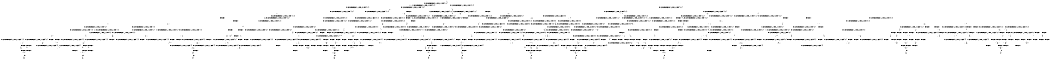 digraph BCG {
size = "7, 10.5";
center = TRUE;
node [shape = circle];
0 [peripheries = 2];
0 -> 1 [label = "EX !0 !ATOMIC_EXCH_BRANCH (1, +0, TRUE, +0, 3, TRUE) !{0, 1, 2}"];
0 -> 2 [label = "EX !2 !ATOMIC_EXCH_BRANCH (1, +0, TRUE, +0, 1, TRUE) !{0, 1, 2}"];
0 -> 3 [label = "EX !1 !ATOMIC_EXCH_BRANCH (1, +1, TRUE, +0, 2, TRUE) !{0, 1, 2}"];
0 -> 4 [label = "EX !0 !ATOMIC_EXCH_BRANCH (1, +0, TRUE, +0, 3, TRUE) !{0, 1, 2}"];
1 -> 5 [label = "EX !2 !ATOMIC_EXCH_BRANCH (1, +0, TRUE, +0, 1, TRUE) !{0, 1, 2}"];
1 -> 6 [label = "EX !1 !ATOMIC_EXCH_BRANCH (1, +1, TRUE, +0, 2, TRUE) !{0, 1, 2}"];
1 -> 7 [label = "TERMINATE !0"];
2 -> 2 [label = "EX !2 !ATOMIC_EXCH_BRANCH (1, +0, TRUE, +0, 1, TRUE) !{0, 1, 2}"];
2 -> 5 [label = "EX !0 !ATOMIC_EXCH_BRANCH (1, +0, TRUE, +0, 3, TRUE) !{0, 1, 2}"];
2 -> 8 [label = "EX !1 !ATOMIC_EXCH_BRANCH (1, +1, TRUE, +0, 2, TRUE) !{0, 1, 2}"];
2 -> 9 [label = "EX !0 !ATOMIC_EXCH_BRANCH (1, +0, TRUE, +0, 3, TRUE) !{0, 1, 2}"];
3 -> 10 [label = "EX !0 !ATOMIC_EXCH_BRANCH (1, +0, TRUE, +0, 3, FALSE) !{0, 1, 2}"];
3 -> 11 [label = "EX !2 !ATOMIC_EXCH_BRANCH (1, +0, TRUE, +0, 1, FALSE) !{0, 1, 2}"];
3 -> 12 [label = "TERMINATE !1"];
3 -> 13 [label = "EX !0 !ATOMIC_EXCH_BRANCH (1, +0, TRUE, +0, 3, FALSE) !{0, 1, 2}"];
4 -> 14 [label = "EX !1 !ATOMIC_EXCH_BRANCH (1, +1, TRUE, +0, 2, TRUE) !{0, 1, 2}"];
4 -> 9 [label = "EX !2 !ATOMIC_EXCH_BRANCH (1, +0, TRUE, +0, 1, TRUE) !{0, 1, 2}"];
4 -> 15 [label = "EX !1 !ATOMIC_EXCH_BRANCH (1, +1, TRUE, +0, 2, TRUE) !{0, 1, 2}"];
4 -> 16 [label = "TERMINATE !0"];
5 -> 5 [label = "EX !2 !ATOMIC_EXCH_BRANCH (1, +0, TRUE, +0, 1, TRUE) !{0, 1, 2}"];
5 -> 17 [label = "EX !1 !ATOMIC_EXCH_BRANCH (1, +1, TRUE, +0, 2, TRUE) !{0, 1, 2}"];
5 -> 18 [label = "TERMINATE !0"];
6 -> 19 [label = "EX !2 !ATOMIC_EXCH_BRANCH (1, +0, TRUE, +0, 1, FALSE) !{0, 1, 2}"];
6 -> 20 [label = "TERMINATE !0"];
6 -> 21 [label = "TERMINATE !1"];
7 -> 22 [label = "EX !2 !ATOMIC_EXCH_BRANCH (1, +0, TRUE, +0, 1, TRUE) !{1, 2}"];
7 -> 23 [label = "EX !1 !ATOMIC_EXCH_BRANCH (1, +1, TRUE, +0, 2, TRUE) !{1, 2}"];
7 -> 24 [label = "EX !1 !ATOMIC_EXCH_BRANCH (1, +1, TRUE, +0, 2, TRUE) !{1, 2}"];
8 -> 11 [label = "EX !2 !ATOMIC_EXCH_BRANCH (1, +0, TRUE, +0, 1, FALSE) !{0, 1, 2}"];
8 -> 25 [label = "EX !0 !ATOMIC_EXCH_BRANCH (1, +0, TRUE, +0, 3, FALSE) !{0, 1, 2}"];
8 -> 26 [label = "TERMINATE !1"];
8 -> 27 [label = "EX !0 !ATOMIC_EXCH_BRANCH (1, +0, TRUE, +0, 3, FALSE) !{0, 1, 2}"];
9 -> 28 [label = "EX !1 !ATOMIC_EXCH_BRANCH (1, +1, TRUE, +0, 2, TRUE) !{0, 1, 2}"];
9 -> 9 [label = "EX !2 !ATOMIC_EXCH_BRANCH (1, +0, TRUE, +0, 1, TRUE) !{0, 1, 2}"];
9 -> 29 [label = "EX !1 !ATOMIC_EXCH_BRANCH (1, +1, TRUE, +0, 2, TRUE) !{0, 1, 2}"];
9 -> 30 [label = "TERMINATE !0"];
10 -> 6 [label = "EX !0 !ATOMIC_EXCH_BRANCH (1, +1, TRUE, +0, 3, TRUE) !{0, 1, 2}"];
10 -> 31 [label = "EX !2 !ATOMIC_EXCH_BRANCH (1, +0, TRUE, +0, 1, TRUE) !{0, 1, 2}"];
10 -> 32 [label = "TERMINATE !1"];
10 -> 15 [label = "EX !0 !ATOMIC_EXCH_BRANCH (1, +1, TRUE, +0, 3, TRUE) !{0, 1, 2}"];
11 -> 33 [label = "EX !0 !ATOMIC_EXCH_BRANCH (1, +0, TRUE, +0, 3, TRUE) !{0, 1, 2}"];
11 -> 34 [label = "TERMINATE !2"];
11 -> 35 [label = "TERMINATE !1"];
11 -> 36 [label = "EX !0 !ATOMIC_EXCH_BRANCH (1, +0, TRUE, +0, 3, TRUE) !{0, 1, 2}"];
12 -> 37 [label = "EX !0 !ATOMIC_EXCH_BRANCH (1, +0, TRUE, +0, 3, FALSE) !{0, 2}"];
12 -> 38 [label = "EX !2 !ATOMIC_EXCH_BRANCH (1, +0, TRUE, +0, 1, FALSE) !{0, 2}"];
12 -> 39 [label = "EX !0 !ATOMIC_EXCH_BRANCH (1, +0, TRUE, +0, 3, FALSE) !{0, 2}"];
13 -> 15 [label = "EX !0 !ATOMIC_EXCH_BRANCH (1, +1, TRUE, +0, 3, TRUE) !{0, 1, 2}"];
13 -> 40 [label = "EX !2 !ATOMIC_EXCH_BRANCH (1, +0, TRUE, +0, 1, TRUE) !{0, 1, 2}"];
13 -> 41 [label = "TERMINATE !1"];
14 -> 42 [label = "EX !2 !ATOMIC_EXCH_BRANCH (1, +0, TRUE, +0, 1, FALSE) !{0, 1, 2}"];
14 -> 43 [label = "EX !2 !ATOMIC_EXCH_BRANCH (1, +0, TRUE, +0, 1, FALSE) !{0, 1, 2}"];
14 -> 44 [label = "TERMINATE !0"];
14 -> 45 [label = "TERMINATE !1"];
15 -> 46 [label = "EX !2 !ATOMIC_EXCH_BRANCH (1, +0, TRUE, +0, 1, FALSE) !{0, 1, 2}"];
15 -> 47 [label = "TERMINATE !0"];
15 -> 48 [label = "TERMINATE !1"];
16 -> 49 [label = "EX !2 !ATOMIC_EXCH_BRANCH (1, +0, TRUE, +0, 1, TRUE) !{1, 2}"];
16 -> 50 [label = "EX !1 !ATOMIC_EXCH_BRANCH (1, +1, TRUE, +0, 2, TRUE) !{1, 2}"];
17 -> 19 [label = "EX !2 !ATOMIC_EXCH_BRANCH (1, +0, TRUE, +0, 1, FALSE) !{0, 1, 2}"];
17 -> 51 [label = "TERMINATE !0"];
17 -> 52 [label = "TERMINATE !1"];
18 -> 22 [label = "EX !2 !ATOMIC_EXCH_BRANCH (1, +0, TRUE, +0, 1, TRUE) !{1, 2}"];
18 -> 53 [label = "EX !1 !ATOMIC_EXCH_BRANCH (1, +1, TRUE, +0, 2, TRUE) !{1, 2}"];
18 -> 54 [label = "EX !1 !ATOMIC_EXCH_BRANCH (1, +1, TRUE, +0, 2, TRUE) !{1, 2}"];
19 -> 55 [label = "TERMINATE !0"];
19 -> 56 [label = "TERMINATE !2"];
19 -> 57 [label = "TERMINATE !1"];
20 -> 58 [label = "EX !2 !ATOMIC_EXCH_BRANCH (1, +0, TRUE, +0, 1, FALSE) !{1, 2}"];
20 -> 59 [label = "TERMINATE !1"];
21 -> 60 [label = "EX !2 !ATOMIC_EXCH_BRANCH (1, +0, TRUE, +0, 1, FALSE) !{0, 2}"];
21 -> 59 [label = "TERMINATE !0"];
22 -> 22 [label = "EX !2 !ATOMIC_EXCH_BRANCH (1, +0, TRUE, +0, 1, TRUE) !{1, 2}"];
22 -> 53 [label = "EX !1 !ATOMIC_EXCH_BRANCH (1, +1, TRUE, +0, 2, TRUE) !{1, 2}"];
22 -> 54 [label = "EX !1 !ATOMIC_EXCH_BRANCH (1, +1, TRUE, +0, 2, TRUE) !{1, 2}"];
23 -> 58 [label = "EX !2 !ATOMIC_EXCH_BRANCH (1, +0, TRUE, +0, 1, FALSE) !{1, 2}"];
23 -> 59 [label = "TERMINATE !1"];
24 -> 61 [label = "EX !2 !ATOMIC_EXCH_BRANCH (1, +0, TRUE, +0, 1, FALSE) !{1, 2}"];
24 -> 62 [label = "EX !2 !ATOMIC_EXCH_BRANCH (1, +0, TRUE, +0, 1, FALSE) !{1, 2}"];
24 -> 63 [label = "TERMINATE !1"];
25 -> 17 [label = "EX !0 !ATOMIC_EXCH_BRANCH (1, +1, TRUE, +0, 3, TRUE) !{0, 1, 2}"];
25 -> 31 [label = "EX !2 !ATOMIC_EXCH_BRANCH (1, +0, TRUE, +0, 1, TRUE) !{0, 1, 2}"];
25 -> 64 [label = "TERMINATE !1"];
25 -> 29 [label = "EX !0 !ATOMIC_EXCH_BRANCH (1, +1, TRUE, +0, 3, TRUE) !{0, 1, 2}"];
26 -> 38 [label = "EX !2 !ATOMIC_EXCH_BRANCH (1, +0, TRUE, +0, 1, FALSE) !{0, 2}"];
26 -> 65 [label = "EX !0 !ATOMIC_EXCH_BRANCH (1, +0, TRUE, +0, 3, FALSE) !{0, 2}"];
26 -> 66 [label = "EX !0 !ATOMIC_EXCH_BRANCH (1, +0, TRUE, +0, 3, FALSE) !{0, 2}"];
27 -> 29 [label = "EX !0 !ATOMIC_EXCH_BRANCH (1, +1, TRUE, +0, 3, TRUE) !{0, 1, 2}"];
27 -> 40 [label = "EX !2 !ATOMIC_EXCH_BRANCH (1, +0, TRUE, +0, 1, TRUE) !{0, 1, 2}"];
27 -> 67 [label = "TERMINATE !1"];
28 -> 42 [label = "EX !2 !ATOMIC_EXCH_BRANCH (1, +0, TRUE, +0, 1, FALSE) !{0, 1, 2}"];
28 -> 43 [label = "EX !2 !ATOMIC_EXCH_BRANCH (1, +0, TRUE, +0, 1, FALSE) !{0, 1, 2}"];
28 -> 68 [label = "TERMINATE !0"];
28 -> 69 [label = "TERMINATE !1"];
29 -> 46 [label = "EX !2 !ATOMIC_EXCH_BRANCH (1, +0, TRUE, +0, 1, FALSE) !{0, 1, 2}"];
29 -> 70 [label = "TERMINATE !0"];
29 -> 71 [label = "TERMINATE !1"];
30 -> 49 [label = "EX !2 !ATOMIC_EXCH_BRANCH (1, +0, TRUE, +0, 1, TRUE) !{1, 2}"];
30 -> 72 [label = "EX !1 !ATOMIC_EXCH_BRANCH (1, +1, TRUE, +0, 2, TRUE) !{1, 2}"];
31 -> 17 [label = "EX !0 !ATOMIC_EXCH_BRANCH (1, +1, TRUE, +0, 3, TRUE) !{0, 1, 2}"];
31 -> 31 [label = "EX !2 !ATOMIC_EXCH_BRANCH (1, +0, TRUE, +0, 1, TRUE) !{0, 1, 2}"];
31 -> 64 [label = "TERMINATE !1"];
31 -> 29 [label = "EX !0 !ATOMIC_EXCH_BRANCH (1, +1, TRUE, +0, 3, TRUE) !{0, 1, 2}"];
32 -> 73 [label = "EX !0 !ATOMIC_EXCH_BRANCH (1, +1, TRUE, +0, 3, TRUE) !{0, 2}"];
32 -> 74 [label = "EX !2 !ATOMIC_EXCH_BRANCH (1, +0, TRUE, +0, 1, TRUE) !{0, 2}"];
32 -> 75 [label = "EX !0 !ATOMIC_EXCH_BRANCH (1, +1, TRUE, +0, 3, TRUE) !{0, 2}"];
33 -> 55 [label = "TERMINATE !0"];
33 -> 56 [label = "TERMINATE !2"];
33 -> 57 [label = "TERMINATE !1"];
34 -> 76 [label = "EX !0 !ATOMIC_EXCH_BRANCH (1, +0, TRUE, +0, 3, TRUE) !{0, 1}"];
34 -> 77 [label = "TERMINATE !1"];
34 -> 78 [label = "EX !0 !ATOMIC_EXCH_BRANCH (1, +0, TRUE, +0, 3, TRUE) !{0, 1}"];
35 -> 79 [label = "EX !0 !ATOMIC_EXCH_BRANCH (1, +0, TRUE, +0, 3, TRUE) !{0, 2}"];
35 -> 77 [label = "TERMINATE !2"];
35 -> 80 [label = "EX !0 !ATOMIC_EXCH_BRANCH (1, +0, TRUE, +0, 3, TRUE) !{0, 2}"];
36 -> 81 [label = "TERMINATE !0"];
36 -> 82 [label = "TERMINATE !2"];
36 -> 83 [label = "TERMINATE !1"];
37 -> 73 [label = "EX !0 !ATOMIC_EXCH_BRANCH (1, +1, TRUE, +0, 3, TRUE) !{0, 2}"];
37 -> 74 [label = "EX !2 !ATOMIC_EXCH_BRANCH (1, +0, TRUE, +0, 1, TRUE) !{0, 2}"];
37 -> 75 [label = "EX !0 !ATOMIC_EXCH_BRANCH (1, +1, TRUE, +0, 3, TRUE) !{0, 2}"];
38 -> 79 [label = "EX !0 !ATOMIC_EXCH_BRANCH (1, +0, TRUE, +0, 3, TRUE) !{0, 2}"];
38 -> 77 [label = "TERMINATE !2"];
38 -> 80 [label = "EX !0 !ATOMIC_EXCH_BRANCH (1, +0, TRUE, +0, 3, TRUE) !{0, 2}"];
39 -> 84 [label = "EX !2 !ATOMIC_EXCH_BRANCH (1, +0, TRUE, +0, 1, TRUE) !{0, 2}"];
39 -> 75 [label = "EX !0 !ATOMIC_EXCH_BRANCH (1, +1, TRUE, +0, 3, TRUE) !{0, 2}"];
39 -> 85 [label = "EX !2 !ATOMIC_EXCH_BRANCH (1, +0, TRUE, +0, 1, TRUE) !{0, 2}"];
40 -> 29 [label = "EX !0 !ATOMIC_EXCH_BRANCH (1, +1, TRUE, +0, 3, TRUE) !{0, 1, 2}"];
40 -> 40 [label = "EX !2 !ATOMIC_EXCH_BRANCH (1, +0, TRUE, +0, 1, TRUE) !{0, 1, 2}"];
40 -> 67 [label = "TERMINATE !1"];
41 -> 86 [label = "EX !0 !ATOMIC_EXCH_BRANCH (1, +1, TRUE, +0, 3, TRUE) !{0, 2}"];
41 -> 87 [label = "EX !2 !ATOMIC_EXCH_BRANCH (1, +0, TRUE, +0, 1, TRUE) !{0, 2}"];
42 -> 88 [label = "TERMINATE !0"];
42 -> 89 [label = "TERMINATE !2"];
42 -> 90 [label = "TERMINATE !1"];
43 -> 91 [label = "TERMINATE !0"];
43 -> 92 [label = "TERMINATE !2"];
43 -> 93 [label = "TERMINATE !1"];
44 -> 94 [label = "EX !2 !ATOMIC_EXCH_BRANCH (1, +0, TRUE, +0, 1, FALSE) !{1, 2}"];
44 -> 95 [label = "TERMINATE !1"];
45 -> 96 [label = "EX !2 !ATOMIC_EXCH_BRANCH (1, +0, TRUE, +0, 1, FALSE) !{0, 2}"];
45 -> 95 [label = "TERMINATE !0"];
46 -> 81 [label = "TERMINATE !0"];
46 -> 82 [label = "TERMINATE !2"];
46 -> 83 [label = "TERMINATE !1"];
47 -> 97 [label = "EX !2 !ATOMIC_EXCH_BRANCH (1, +0, TRUE, +0, 1, FALSE) !{1, 2}"];
47 -> 98 [label = "TERMINATE !1"];
48 -> 99 [label = "EX !2 !ATOMIC_EXCH_BRANCH (1, +0, TRUE, +0, 1, FALSE) !{0, 2}"];
48 -> 98 [label = "TERMINATE !0"];
49 -> 49 [label = "EX !2 !ATOMIC_EXCH_BRANCH (1, +0, TRUE, +0, 1, TRUE) !{1, 2}"];
49 -> 72 [label = "EX !1 !ATOMIC_EXCH_BRANCH (1, +1, TRUE, +0, 2, TRUE) !{1, 2}"];
50 -> 97 [label = "EX !2 !ATOMIC_EXCH_BRANCH (1, +0, TRUE, +0, 1, FALSE) !{1, 2}"];
50 -> 98 [label = "TERMINATE !1"];
51 -> 58 [label = "EX !2 !ATOMIC_EXCH_BRANCH (1, +0, TRUE, +0, 1, FALSE) !{1, 2}"];
51 -> 100 [label = "TERMINATE !1"];
52 -> 60 [label = "EX !2 !ATOMIC_EXCH_BRANCH (1, +0, TRUE, +0, 1, FALSE) !{0, 2}"];
52 -> 100 [label = "TERMINATE !0"];
53 -> 58 [label = "EX !2 !ATOMIC_EXCH_BRANCH (1, +0, TRUE, +0, 1, FALSE) !{1, 2}"];
53 -> 100 [label = "TERMINATE !1"];
54 -> 61 [label = "EX !2 !ATOMIC_EXCH_BRANCH (1, +0, TRUE, +0, 1, FALSE) !{1, 2}"];
54 -> 62 [label = "EX !2 !ATOMIC_EXCH_BRANCH (1, +0, TRUE, +0, 1, FALSE) !{1, 2}"];
54 -> 101 [label = "TERMINATE !1"];
55 -> 102 [label = "TERMINATE !2"];
55 -> 103 [label = "TERMINATE !1"];
56 -> 102 [label = "TERMINATE !0"];
56 -> 104 [label = "TERMINATE !1"];
57 -> 103 [label = "TERMINATE !0"];
57 -> 104 [label = "TERMINATE !2"];
58 -> 102 [label = "TERMINATE !2"];
58 -> 103 [label = "TERMINATE !1"];
59 -> 105 [label = "EX !2 !ATOMIC_EXCH_BRANCH (1, +0, TRUE, +0, 1, FALSE) !{2}"];
59 -> 106 [label = "EX !2 !ATOMIC_EXCH_BRANCH (1, +0, TRUE, +0, 1, FALSE) !{2}"];
60 -> 103 [label = "TERMINATE !0"];
60 -> 104 [label = "TERMINATE !2"];
61 -> 107 [label = "TERMINATE !2"];
61 -> 108 [label = "TERMINATE !1"];
62 -> 109 [label = "TERMINATE !2"];
62 -> 110 [label = "TERMINATE !1"];
63 -> 111 [label = "EX !2 !ATOMIC_EXCH_BRANCH (1, +0, TRUE, +0, 1, FALSE) !{2}"];
64 -> 112 [label = "EX !0 !ATOMIC_EXCH_BRANCH (1, +1, TRUE, +0, 3, TRUE) !{0, 2}"];
64 -> 74 [label = "EX !2 !ATOMIC_EXCH_BRANCH (1, +0, TRUE, +0, 1, TRUE) !{0, 2}"];
64 -> 113 [label = "EX !0 !ATOMIC_EXCH_BRANCH (1, +1, TRUE, +0, 3, TRUE) !{0, 2}"];
65 -> 112 [label = "EX !0 !ATOMIC_EXCH_BRANCH (1, +1, TRUE, +0, 3, TRUE) !{0, 2}"];
65 -> 74 [label = "EX !2 !ATOMIC_EXCH_BRANCH (1, +0, TRUE, +0, 1, TRUE) !{0, 2}"];
65 -> 113 [label = "EX !0 !ATOMIC_EXCH_BRANCH (1, +1, TRUE, +0, 3, TRUE) !{0, 2}"];
66 -> 84 [label = "EX !2 !ATOMIC_EXCH_BRANCH (1, +0, TRUE, +0, 1, TRUE) !{0, 2}"];
66 -> 113 [label = "EX !0 !ATOMIC_EXCH_BRANCH (1, +1, TRUE, +0, 3, TRUE) !{0, 2}"];
66 -> 85 [label = "EX !2 !ATOMIC_EXCH_BRANCH (1, +0, TRUE, +0, 1, TRUE) !{0, 2}"];
67 -> 114 [label = "EX !0 !ATOMIC_EXCH_BRANCH (1, +1, TRUE, +0, 3, TRUE) !{0, 2}"];
67 -> 87 [label = "EX !2 !ATOMIC_EXCH_BRANCH (1, +0, TRUE, +0, 1, TRUE) !{0, 2}"];
68 -> 94 [label = "EX !2 !ATOMIC_EXCH_BRANCH (1, +0, TRUE, +0, 1, FALSE) !{1, 2}"];
68 -> 115 [label = "TERMINATE !1"];
69 -> 96 [label = "EX !2 !ATOMIC_EXCH_BRANCH (1, +0, TRUE, +0, 1, FALSE) !{0, 2}"];
69 -> 115 [label = "TERMINATE !0"];
70 -> 97 [label = "EX !2 !ATOMIC_EXCH_BRANCH (1, +0, TRUE, +0, 1, FALSE) !{1, 2}"];
70 -> 116 [label = "TERMINATE !1"];
71 -> 99 [label = "EX !2 !ATOMIC_EXCH_BRANCH (1, +0, TRUE, +0, 1, FALSE) !{0, 2}"];
71 -> 116 [label = "TERMINATE !0"];
72 -> 97 [label = "EX !2 !ATOMIC_EXCH_BRANCH (1, +0, TRUE, +0, 1, FALSE) !{1, 2}"];
72 -> 116 [label = "TERMINATE !1"];
73 -> 60 [label = "EX !2 !ATOMIC_EXCH_BRANCH (1, +0, TRUE, +0, 1, FALSE) !{0, 2}"];
73 -> 59 [label = "TERMINATE !0"];
74 -> 112 [label = "EX !0 !ATOMIC_EXCH_BRANCH (1, +1, TRUE, +0, 3, TRUE) !{0, 2}"];
74 -> 74 [label = "EX !2 !ATOMIC_EXCH_BRANCH (1, +0, TRUE, +0, 1, TRUE) !{0, 2}"];
74 -> 113 [label = "EX !0 !ATOMIC_EXCH_BRANCH (1, +1, TRUE, +0, 3, TRUE) !{0, 2}"];
75 -> 117 [label = "EX !2 !ATOMIC_EXCH_BRANCH (1, +0, TRUE, +0, 1, FALSE) !{0, 2}"];
75 -> 118 [label = "EX !2 !ATOMIC_EXCH_BRANCH (1, +0, TRUE, +0, 1, FALSE) !{0, 2}"];
75 -> 119 [label = "TERMINATE !0"];
76 -> 102 [label = "TERMINATE !0"];
76 -> 104 [label = "TERMINATE !1"];
77 -> 120 [label = "EX !0 !ATOMIC_EXCH_BRANCH (1, +0, TRUE, +0, 3, TRUE) !{0}"];
77 -> 121 [label = "EX !0 !ATOMIC_EXCH_BRANCH (1, +0, TRUE, +0, 3, TRUE) !{0}"];
78 -> 122 [label = "TERMINATE !0"];
78 -> 123 [label = "TERMINATE !1"];
79 -> 103 [label = "TERMINATE !0"];
79 -> 104 [label = "TERMINATE !2"];
80 -> 124 [label = "TERMINATE !0"];
80 -> 125 [label = "TERMINATE !2"];
81 -> 126 [label = "TERMINATE !2"];
81 -> 127 [label = "TERMINATE !1"];
82 -> 126 [label = "TERMINATE !0"];
82 -> 128 [label = "TERMINATE !1"];
83 -> 127 [label = "TERMINATE !0"];
83 -> 128 [label = "TERMINATE !2"];
84 -> 129 [label = "EX !0 !ATOMIC_EXCH_BRANCH (1, +1, TRUE, +0, 3, TRUE) !{0, 2}"];
84 -> 84 [label = "EX !2 !ATOMIC_EXCH_BRANCH (1, +0, TRUE, +0, 1, TRUE) !{0, 2}"];
84 -> 113 [label = "EX !0 !ATOMIC_EXCH_BRANCH (1, +1, TRUE, +0, 3, TRUE) !{0, 2}"];
85 -> 84 [label = "EX !2 !ATOMIC_EXCH_BRANCH (1, +0, TRUE, +0, 1, TRUE) !{0, 2}"];
85 -> 113 [label = "EX !0 !ATOMIC_EXCH_BRANCH (1, +1, TRUE, +0, 3, TRUE) !{0, 2}"];
85 -> 85 [label = "EX !2 !ATOMIC_EXCH_BRANCH (1, +0, TRUE, +0, 1, TRUE) !{0, 2}"];
86 -> 99 [label = "EX !2 !ATOMIC_EXCH_BRANCH (1, +0, TRUE, +0, 1, FALSE) !{0, 2}"];
86 -> 98 [label = "TERMINATE !0"];
87 -> 114 [label = "EX !0 !ATOMIC_EXCH_BRANCH (1, +1, TRUE, +0, 3, TRUE) !{0, 2}"];
87 -> 87 [label = "EX !2 !ATOMIC_EXCH_BRANCH (1, +0, TRUE, +0, 1, TRUE) !{0, 2}"];
88 -> 130 [label = "TERMINATE !2"];
88 -> 131 [label = "TERMINATE !1"];
89 -> 130 [label = "TERMINATE !0"];
89 -> 132 [label = "TERMINATE !1"];
90 -> 131 [label = "TERMINATE !0"];
90 -> 132 [label = "TERMINATE !2"];
91 -> 133 [label = "TERMINATE !2"];
91 -> 134 [label = "TERMINATE !1"];
92 -> 133 [label = "TERMINATE !0"];
92 -> 135 [label = "TERMINATE !1"];
93 -> 134 [label = "TERMINATE !0"];
93 -> 135 [label = "TERMINATE !2"];
94 -> 133 [label = "TERMINATE !2"];
94 -> 134 [label = "TERMINATE !1"];
95 -> 136 [label = "EX !2 !ATOMIC_EXCH_BRANCH (1, +0, TRUE, +0, 1, FALSE) !{2}"];
96 -> 134 [label = "TERMINATE !0"];
96 -> 135 [label = "TERMINATE !2"];
97 -> 126 [label = "TERMINATE !2"];
97 -> 127 [label = "TERMINATE !1"];
98 -> 137 [label = "EX !2 !ATOMIC_EXCH_BRANCH (1, +0, TRUE, +0, 1, FALSE) !{2}"];
99 -> 127 [label = "TERMINATE !0"];
99 -> 128 [label = "TERMINATE !2"];
100 -> 105 [label = "EX !2 !ATOMIC_EXCH_BRANCH (1, +0, TRUE, +0, 1, FALSE) !{2}"];
100 -> 106 [label = "EX !2 !ATOMIC_EXCH_BRANCH (1, +0, TRUE, +0, 1, FALSE) !{2}"];
101 -> 111 [label = "EX !2 !ATOMIC_EXCH_BRANCH (1, +0, TRUE, +0, 1, FALSE) !{2}"];
102 -> 138 [label = "TERMINATE !1"];
103 -> 138 [label = "TERMINATE !2"];
104 -> 138 [label = "TERMINATE !0"];
105 -> 138 [label = "TERMINATE !2"];
106 -> 139 [label = "TERMINATE !2"];
107 -> 140 [label = "TERMINATE !1"];
108 -> 140 [label = "TERMINATE !2"];
109 -> 141 [label = "TERMINATE !1"];
110 -> 141 [label = "TERMINATE !2"];
111 -> 141 [label = "TERMINATE !2"];
112 -> 60 [label = "EX !2 !ATOMIC_EXCH_BRANCH (1, +0, TRUE, +0, 1, FALSE) !{0, 2}"];
112 -> 100 [label = "TERMINATE !0"];
113 -> 117 [label = "EX !2 !ATOMIC_EXCH_BRANCH (1, +0, TRUE, +0, 1, FALSE) !{0, 2}"];
113 -> 118 [label = "EX !2 !ATOMIC_EXCH_BRANCH (1, +0, TRUE, +0, 1, FALSE) !{0, 2}"];
113 -> 142 [label = "TERMINATE !0"];
114 -> 99 [label = "EX !2 !ATOMIC_EXCH_BRANCH (1, +0, TRUE, +0, 1, FALSE) !{0, 2}"];
114 -> 116 [label = "TERMINATE !0"];
115 -> 136 [label = "EX !2 !ATOMIC_EXCH_BRANCH (1, +0, TRUE, +0, 1, FALSE) !{2}"];
116 -> 137 [label = "EX !2 !ATOMIC_EXCH_BRANCH (1, +0, TRUE, +0, 1, FALSE) !{2}"];
117 -> 143 [label = "TERMINATE !0"];
117 -> 144 [label = "TERMINATE !2"];
118 -> 124 [label = "TERMINATE !0"];
118 -> 125 [label = "TERMINATE !2"];
119 -> 145 [label = "EX !2 !ATOMIC_EXCH_BRANCH (1, +0, TRUE, +0, 1, FALSE) !{2}"];
120 -> 138 [label = "TERMINATE !0"];
121 -> 146 [label = "TERMINATE !0"];
122 -> 147 [label = "TERMINATE !1"];
123 -> 147 [label = "TERMINATE !0"];
124 -> 148 [label = "TERMINATE !2"];
125 -> 148 [label = "TERMINATE !0"];
126 -> 149 [label = "TERMINATE !1"];
127 -> 149 [label = "TERMINATE !2"];
128 -> 149 [label = "TERMINATE !0"];
129 -> 117 [label = "EX !2 !ATOMIC_EXCH_BRANCH (1, +0, TRUE, +0, 1, FALSE) !{0, 2}"];
129 -> 150 [label = "TERMINATE !0"];
130 -> 151 [label = "TERMINATE !1"];
131 -> 151 [label = "TERMINATE !2"];
132 -> 151 [label = "TERMINATE !0"];
133 -> 152 [label = "TERMINATE !1"];
134 -> 152 [label = "TERMINATE !2"];
135 -> 152 [label = "TERMINATE !0"];
136 -> 152 [label = "TERMINATE !2"];
137 -> 149 [label = "TERMINATE !2"];
138 -> 153 [label = "exit"];
139 -> 154 [label = "exit"];
140 -> 155 [label = "exit"];
141 -> 156 [label = "exit"];
142 -> 145 [label = "EX !2 !ATOMIC_EXCH_BRANCH (1, +0, TRUE, +0, 1, FALSE) !{2}"];
143 -> 157 [label = "TERMINATE !2"];
144 -> 157 [label = "TERMINATE !0"];
145 -> 148 [label = "TERMINATE !2"];
146 -> 158 [label = "exit"];
147 -> 159 [label = "exit"];
148 -> 160 [label = "exit"];
149 -> 161 [label = "exit"];
150 -> 162 [label = "EX !2 !ATOMIC_EXCH_BRANCH (1, +0, TRUE, +0, 1, FALSE) !{2}"];
151 -> 163 [label = "exit"];
152 -> 164 [label = "exit"];
157 -> 165 [label = "exit"];
162 -> 157 [label = "TERMINATE !2"];
}
